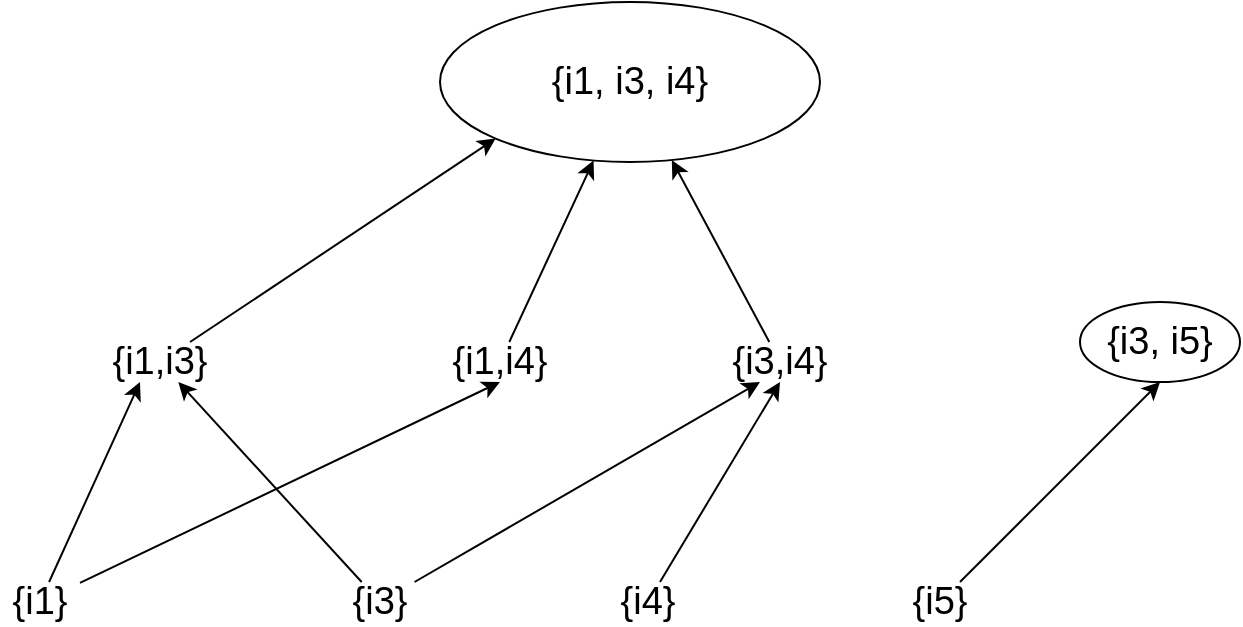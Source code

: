 <mxfile version="14.6.11" type="github">
  <diagram id="s8IMBMBum-lAIuIww4oP" name="Page-1">
    <mxGraphModel dx="1021" dy="462" grid="1" gridSize="10" guides="1" tooltips="1" connect="1" arrows="1" fold="1" page="1" pageScale="1" pageWidth="827" pageHeight="1169" math="0" shadow="0">
      <root>
        <mxCell id="0" />
        <mxCell id="1" parent="0" />
        <mxCell id="HRDqVDNPpXFTRO4hQufy-1" value="&lt;font style=&quot;font-size: 19px&quot;&gt;{i1, i3, i4}&lt;/font&gt;" style="ellipse;whiteSpace=wrap;html=1;" vertex="1" parent="1">
          <mxGeometry x="330" y="170" width="190" height="80" as="geometry" />
        </mxCell>
        <mxCell id="HRDqVDNPpXFTRO4hQufy-22" style="edgeStyle=none;rounded=0;orthogonalLoop=1;jettySize=auto;html=1;entryX=0;entryY=1;entryDx=0;entryDy=0;" edge="1" parent="1" source="HRDqVDNPpXFTRO4hQufy-2" target="HRDqVDNPpXFTRO4hQufy-1">
          <mxGeometry relative="1" as="geometry" />
        </mxCell>
        <mxCell id="HRDqVDNPpXFTRO4hQufy-2" value="&lt;font style=&quot;font-size: 19px&quot;&gt;{i1,i3}&lt;/font&gt;" style="text;html=1;strokeColor=none;fillColor=none;align=center;verticalAlign=middle;whiteSpace=wrap;rounded=0;" vertex="1" parent="1">
          <mxGeometry x="170" y="340" width="40" height="20" as="geometry" />
        </mxCell>
        <mxCell id="HRDqVDNPpXFTRO4hQufy-21" style="edgeStyle=none;rounded=0;orthogonalLoop=1;jettySize=auto;html=1;" edge="1" parent="1" source="HRDqVDNPpXFTRO4hQufy-3" target="HRDqVDNPpXFTRO4hQufy-1">
          <mxGeometry relative="1" as="geometry" />
        </mxCell>
        <mxCell id="HRDqVDNPpXFTRO4hQufy-3" value="&lt;font style=&quot;font-size: 19px&quot;&gt;{i1,i4}&lt;/font&gt;" style="text;html=1;strokeColor=none;fillColor=none;align=center;verticalAlign=middle;whiteSpace=wrap;rounded=0;" vertex="1" parent="1">
          <mxGeometry x="340" y="340" width="40" height="20" as="geometry" />
        </mxCell>
        <mxCell id="HRDqVDNPpXFTRO4hQufy-20" style="edgeStyle=none;rounded=0;orthogonalLoop=1;jettySize=auto;html=1;" edge="1" parent="1" source="HRDqVDNPpXFTRO4hQufy-4" target="HRDqVDNPpXFTRO4hQufy-1">
          <mxGeometry relative="1" as="geometry" />
        </mxCell>
        <mxCell id="HRDqVDNPpXFTRO4hQufy-4" value="&lt;font style=&quot;font-size: 19px&quot;&gt;{i3,i4}&lt;/font&gt;" style="text;html=1;strokeColor=none;fillColor=none;align=center;verticalAlign=middle;whiteSpace=wrap;rounded=0;" vertex="1" parent="1">
          <mxGeometry x="480" y="340" width="40" height="20" as="geometry" />
        </mxCell>
        <mxCell id="HRDqVDNPpXFTRO4hQufy-5" value="&lt;font style=&quot;font-size: 19px&quot;&gt;{i3, i5}&lt;/font&gt;" style="ellipse;whiteSpace=wrap;html=1;" vertex="1" parent="1">
          <mxGeometry x="650" y="320" width="80" height="40" as="geometry" />
        </mxCell>
        <mxCell id="HRDqVDNPpXFTRO4hQufy-14" style="edgeStyle=none;rounded=0;orthogonalLoop=1;jettySize=auto;html=1;entryX=0.25;entryY=1;entryDx=0;entryDy=0;" edge="1" parent="1" source="HRDqVDNPpXFTRO4hQufy-6" target="HRDqVDNPpXFTRO4hQufy-2">
          <mxGeometry relative="1" as="geometry" />
        </mxCell>
        <mxCell id="HRDqVDNPpXFTRO4hQufy-16" style="edgeStyle=none;rounded=0;orthogonalLoop=1;jettySize=auto;html=1;entryX=0.5;entryY=1;entryDx=0;entryDy=0;" edge="1" parent="1" source="HRDqVDNPpXFTRO4hQufy-6" target="HRDqVDNPpXFTRO4hQufy-3">
          <mxGeometry relative="1" as="geometry" />
        </mxCell>
        <mxCell id="HRDqVDNPpXFTRO4hQufy-6" value="&lt;font style=&quot;font-size: 19px&quot;&gt;{i1}&lt;/font&gt;" style="text;html=1;strokeColor=none;fillColor=none;align=center;verticalAlign=middle;whiteSpace=wrap;rounded=0;" vertex="1" parent="1">
          <mxGeometry x="110" y="460" width="40" height="20" as="geometry" />
        </mxCell>
        <mxCell id="HRDqVDNPpXFTRO4hQufy-15" style="edgeStyle=none;rounded=0;orthogonalLoop=1;jettySize=auto;html=1;" edge="1" parent="1" source="HRDqVDNPpXFTRO4hQufy-7" target="HRDqVDNPpXFTRO4hQufy-2">
          <mxGeometry relative="1" as="geometry" />
        </mxCell>
        <mxCell id="HRDqVDNPpXFTRO4hQufy-17" style="edgeStyle=none;rounded=0;orthogonalLoop=1;jettySize=auto;html=1;entryX=0.25;entryY=1;entryDx=0;entryDy=0;" edge="1" parent="1" source="HRDqVDNPpXFTRO4hQufy-7" target="HRDqVDNPpXFTRO4hQufy-4">
          <mxGeometry relative="1" as="geometry" />
        </mxCell>
        <mxCell id="HRDqVDNPpXFTRO4hQufy-7" value="&lt;font style=&quot;font-size: 19px&quot;&gt;{i3}&lt;/font&gt;" style="text;html=1;strokeColor=none;fillColor=none;align=center;verticalAlign=middle;whiteSpace=wrap;rounded=0;" vertex="1" parent="1">
          <mxGeometry x="280" y="460" width="40" height="20" as="geometry" />
        </mxCell>
        <mxCell id="HRDqVDNPpXFTRO4hQufy-18" style="edgeStyle=none;rounded=0;orthogonalLoop=1;jettySize=auto;html=1;entryX=0.5;entryY=1;entryDx=0;entryDy=0;" edge="1" parent="1" source="HRDqVDNPpXFTRO4hQufy-8" target="HRDqVDNPpXFTRO4hQufy-4">
          <mxGeometry relative="1" as="geometry" />
        </mxCell>
        <mxCell id="HRDqVDNPpXFTRO4hQufy-8" value="&lt;font style=&quot;font-size: 19px&quot;&gt;{i4}&lt;/font&gt;" style="text;html=1;strokeColor=none;fillColor=none;align=center;verticalAlign=middle;whiteSpace=wrap;rounded=0;" vertex="1" parent="1">
          <mxGeometry x="414" y="460" width="40" height="20" as="geometry" />
        </mxCell>
        <mxCell id="HRDqVDNPpXFTRO4hQufy-19" style="edgeStyle=none;rounded=0;orthogonalLoop=1;jettySize=auto;html=1;entryX=0.5;entryY=1;entryDx=0;entryDy=0;" edge="1" parent="1" source="HRDqVDNPpXFTRO4hQufy-9" target="HRDqVDNPpXFTRO4hQufy-5">
          <mxGeometry relative="1" as="geometry" />
        </mxCell>
        <mxCell id="HRDqVDNPpXFTRO4hQufy-9" value="&lt;font style=&quot;font-size: 19px&quot;&gt;{i5}&lt;/font&gt;" style="text;html=1;strokeColor=none;fillColor=none;align=center;verticalAlign=middle;whiteSpace=wrap;rounded=0;" vertex="1" parent="1">
          <mxGeometry x="560" y="460" width="40" height="20" as="geometry" />
        </mxCell>
        <mxCell id="HRDqVDNPpXFTRO4hQufy-13" style="edgeStyle=none;rounded=0;orthogonalLoop=1;jettySize=auto;html=1;exitX=0.75;exitY=0;exitDx=0;exitDy=0;" edge="1" parent="1" source="HRDqVDNPpXFTRO4hQufy-6" target="HRDqVDNPpXFTRO4hQufy-6">
          <mxGeometry relative="1" as="geometry" />
        </mxCell>
      </root>
    </mxGraphModel>
  </diagram>
</mxfile>
